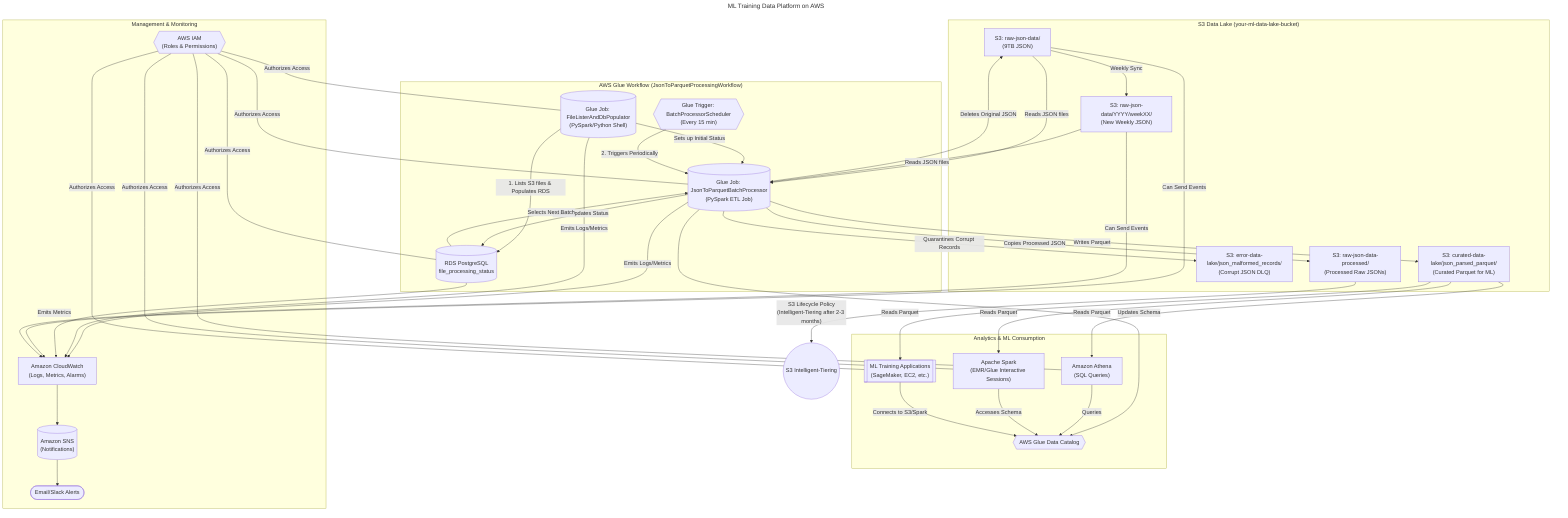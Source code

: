 ---
title: ML Training Data Platform on AWS
---
graph TD
    %% Diagram Direction
    
    %% S3 Buckets and Prefixes
    subgraph "S3 Data Lake (your-ml-data-lake-bucket)"
        direction TD
        S3_RAW["S3: raw-json-data/<br/>(9TB JSON)"]
        S3_WEEKLY["S3: raw-json-data/YYYY/weekXX/<br/>(New Weekly JSON)"]
        S3_PROCESSED_RAW["S3: raw-json-data-processed/<br/>(Processed Raw JSONs)"]
        S3_CURATED_PARQUET["S3: curated-data-lake/json_parsed_parquet/<br/>(Curated Parquet for ML)"]
        S3_ERROR_DLQ["S3: error-data-lake/json_malformed_records/<br/>(Corrupt JSON DLQ)"]

        S3_RAW -->|Weekly Sync| S3_WEEKLY
    end

    %% RDS PostgreSQL for Tracking
    RDS_DB[(RDS PostgreSQL<br/>file_processing_status)]

    %% AWS Glue Workflow and Jobs
    subgraph "AWS Glue Workflow (JsonToParquetProcessingWorkflow)"
        direction TD
        GLUE_LISTER_JOB[("Glue Job: FileListerAndDbPopulator<br/>(PySpark/Python Shell)")]
        GLUE_SCHEDULER_TRIGGER{{"Glue Trigger: BatchProcessorScheduler<br/>(Every 15 min)"}}
        GLUE_PROCESSOR_JOB[("Glue Job: JsonToParquetBatchProcessor<br/>(PySpark ETL Job)")]

        GLUE_LISTER_JOB -- "1. Lists S3 files & Populates RDS" --> RDS_DB
        GLUE_LISTER_JOB -- "Sets up Initial Status" --> GLUE_PROCESSOR_JOB

        GLUE_SCHEDULER_TRIGGER -- "2. Triggers Periodically" --> GLUE_PROCESSOR_JOB
    end

    %% Connections between S3, RDS, and Glue
    S3_RAW -- "Reads JSON files" --> GLUE_PROCESSOR_JOB
    S3_WEEKLY -- "Reads JSON files" --> GLUE_PROCESSOR_JOB

    GLUE_PROCESSOR_JOB -- "Reads/Updates Status" --> RDS_DB
    RDS_DB -- "Selects Next Batch" --> GLUE_PROCESSOR_JOB

    GLUE_PROCESSOR_JOB -- "Writes Parquet" --> S3_CURATED_PARQUET
    GLUE_PROCESSOR_JOB -- "Quarantines Corrupt Records" --> S3_ERROR_DLQ
    GLUE_PROCESSOR_JOB -- "Copies Processed JSON" --> S3_PROCESSED_RAW
    GLUE_PROCESSOR_JOB -- "Deletes Original JSON" --> S3_RAW

    %% S3 Lifecycle Policy for Processed Raw Data
    S3_PROCESSED_RAW -- "S3 Lifecycle Policy<br/>(Intelligent-Tiering after 2-3 months)" --> S3_INTELLIGENT_TIERING((S3 Intelligent-Tiering))

    %% Glue Data Catalog
    GLUE_DATACATALOG{{"AWS Glue Data Catalog"}}

    GLUE_PROCESSOR_JOB -- "Updates Schema" --> GLUE_DATACATALOG

    %% Analytics and ML Consumption
    subgraph "Analytics & ML Consumption"
        direction TD
        ATHENA["Amazon Athena<br/>(SQL Queries)"]
        SPARK_EMR_GLUE["Apache Spark<br/>(EMR/Glue Interactive Sessions)"]
        ML_TRAINING_APP[["ML Training Applications<br/>(SageMaker, EC2, etc.)"]]

        S3_CURATED_PARQUET -- "Reads Parquet" --> ATHENA
        S3_CURATED_PARQUET -- "Reads Parquet" --> SPARK_EMR_GLUE
        S3_CURATED_PARQUET -- "Reads Parquet" --> ML_TRAINING_APP

        ATHENA -- "Queries" --> GLUE_DATACATALOG
        SPARK_EMR_GLUE -- "Accesses Schema" --> GLUE_DATACATALOG
        ML_TRAINING_APP -- "Connects to S3/Spark" --> GLUE_DATACATALOG
    end

    %% Monitoring and Security
    subgraph "Management & Monitoring"
        direction LR
        CLOUDWATCH["Amazon CloudWatch<br/>(Logs, Metrics, Alarms)"]
        SNS[("Amazon SNS<br/>(Notifications)")]
        IAM{{"AWS IAM<br/>(Roles & Permissions)"}}
        
        CLOUDWATCH --> SNS
        SNS --> ALERT_DESTINATION([Email/Slack Alerts])
        
        GLUE_PROCESSOR_JOB -- "Emits Logs/Metrics" --> CLOUDWATCH
        GLUE_LISTER_JOB -- "Emits Logs/Metrics" --> CLOUDWATCH
        RDS_DB -- "Emits Metrics" --> CLOUDWATCH
        S3_RAW -- "Can Send Events" --> CLOUDWATCH
        S3_WEEKLY -- "Can Send Events" --> CLOUDWATCH
    end

    IAM -- "Authorizes Access" --- GLUE_LISTER_JOB
    IAM -- "Authorizes Access" --- GLUE_PROCESSOR_JOB
    IAM -- "Authorizes Access" --- ATHENA
    IAM -- "Authorizes Access" --- SPARK_EMR_GLUE
    IAM -- "Authorizes Access" --- ML_TRAINING_APP
    IAM -- "Authorizes Access" --- RDS_DB
